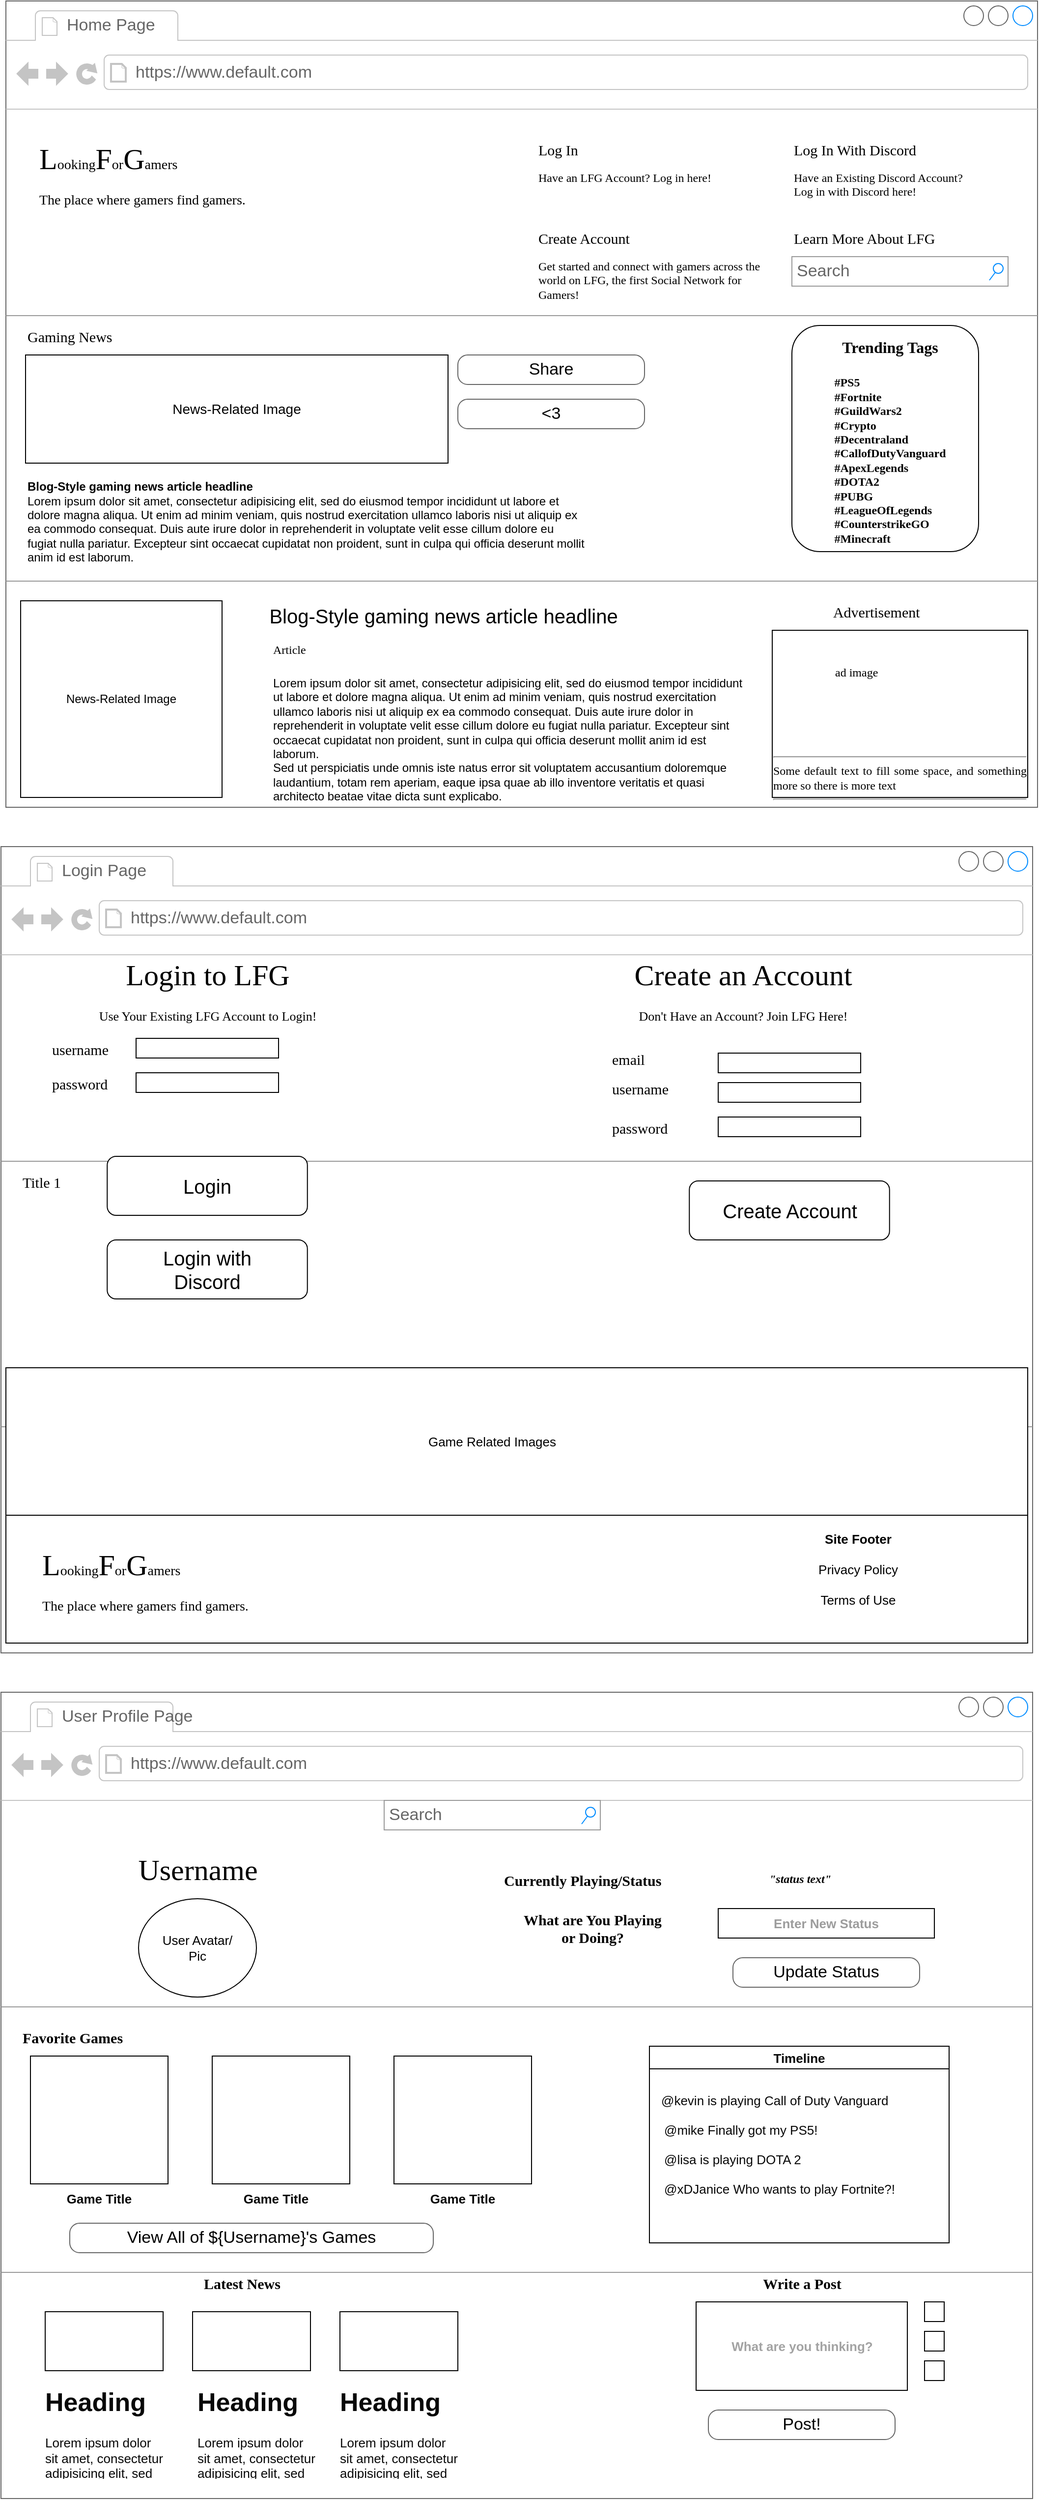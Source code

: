 <mxfile version="16.2.6" type="github">
  <diagram name="Page-1" id="2cc2dc42-3aac-f2a9-1cec-7a8b7cbee084">
    <mxGraphModel dx="1641" dy="769" grid="1" gridSize="10" guides="1" tooltips="1" connect="1" arrows="1" fold="1" page="1" pageScale="1" pageWidth="1100" pageHeight="850" background="#ffffff" math="0" shadow="0">
      <root>
        <mxCell id="0" />
        <mxCell id="1" parent="0" />
        <mxCell id="7026571954dc6520-1" value="" style="strokeWidth=1;shadow=0;dashed=0;align=center;html=1;shape=mxgraph.mockup.containers.browserWindow;rSize=0;strokeColor=#666666;mainText=,;recursiveResize=0;rounded=0;labelBackgroundColor=none;fontFamily=Verdana;fontSize=12" parent="1" vertex="1">
          <mxGeometry x="30" y="20" width="1050" height="820" as="geometry" />
        </mxCell>
        <mxCell id="7026571954dc6520-2" value="Home Page" style="strokeWidth=1;shadow=0;dashed=0;align=center;html=1;shape=mxgraph.mockup.containers.anchor;fontSize=17;fontColor=#666666;align=left;" parent="7026571954dc6520-1" vertex="1">
          <mxGeometry x="60" y="12" width="110" height="26" as="geometry" />
        </mxCell>
        <mxCell id="7026571954dc6520-3" value="https://www.default.com" style="strokeWidth=1;shadow=0;dashed=0;align=center;html=1;shape=mxgraph.mockup.containers.anchor;rSize=0;fontSize=17;fontColor=#666666;align=left;" parent="7026571954dc6520-1" vertex="1">
          <mxGeometry x="130" y="60" width="250" height="26" as="geometry" />
        </mxCell>
        <mxCell id="7026571954dc6520-4" value="L&lt;font style=&quot;font-size: 14px&quot;&gt;ooking&lt;/font&gt;F&lt;font style=&quot;font-size: 14px&quot;&gt;or&lt;/font&gt;G&lt;font style=&quot;font-size: 14px&quot;&gt;amers&lt;br&gt;The place where gamers find gamers.&lt;br&gt;&lt;/font&gt;" style="text;html=1;points=[];align=left;verticalAlign=top;spacingTop=-4;fontSize=30;fontFamily=Verdana" parent="7026571954dc6520-1" vertex="1">
          <mxGeometry x="32" y="140" width="340" height="50" as="geometry" />
        </mxCell>
        <mxCell id="7026571954dc6520-6" value="Log In" style="text;html=1;points=[];align=left;verticalAlign=top;spacingTop=-4;fontSize=15;fontFamily=Verdana" parent="7026571954dc6520-1" vertex="1">
          <mxGeometry x="540" y="140" width="170" height="30" as="geometry" />
        </mxCell>
        <mxCell id="7026571954dc6520-7" value="Have an LFG Account? Log in here!" style="text;html=1;points=[];align=left;verticalAlign=top;spacingTop=-4;fontSize=12;fontFamily=Verdana;whiteSpace=wrap;" parent="7026571954dc6520-1" vertex="1">
          <mxGeometry x="540" y="170" width="240" height="40" as="geometry" />
        </mxCell>
        <mxCell id="7026571954dc6520-8" value="Create Account" style="text;html=1;points=[];align=left;verticalAlign=top;spacingTop=-4;fontSize=15;fontFamily=Verdana" parent="7026571954dc6520-1" vertex="1">
          <mxGeometry x="540" y="230" width="170" height="30" as="geometry" />
        </mxCell>
        <mxCell id="7026571954dc6520-9" value="Get started and connect with gamers across the world on LFG, the first Social Network for Gamers!" style="text;html=1;points=[];align=left;verticalAlign=top;spacingTop=-4;fontSize=12;fontFamily=Verdana;whiteSpace=wrap;" parent="7026571954dc6520-1" vertex="1">
          <mxGeometry x="540" y="260" width="240" height="50" as="geometry" />
        </mxCell>
        <mxCell id="7026571954dc6520-10" value="Log In With Discord" style="text;html=1;points=[];align=left;verticalAlign=top;spacingTop=-4;fontSize=15;fontFamily=Verdana" parent="7026571954dc6520-1" vertex="1">
          <mxGeometry x="800" y="140" width="170" height="30" as="geometry" />
        </mxCell>
        <mxCell id="7026571954dc6520-11" value="Have an Existing Discord Account?&lt;br&gt;Log in with Discord here!" style="text;html=1;points=[];align=left;verticalAlign=top;spacingTop=-4;fontSize=12;fontFamily=Verdana;whiteSpace=wrap;" parent="7026571954dc6520-1" vertex="1">
          <mxGeometry x="800" y="170" width="240" height="40" as="geometry" />
        </mxCell>
        <mxCell id="7026571954dc6520-12" value="Learn More About LFG" style="text;html=1;points=[];align=left;verticalAlign=top;spacingTop=-4;fontSize=15;fontFamily=Verdana" parent="7026571954dc6520-1" vertex="1">
          <mxGeometry x="800" y="230" width="170" height="30" as="geometry" />
        </mxCell>
        <mxCell id="7026571954dc6520-14" value="Search" style="strokeWidth=1;shadow=0;dashed=0;align=center;html=1;shape=mxgraph.mockup.forms.searchBox;strokeColor=#999999;mainText=;strokeColor2=#008cff;fontColor=#666666;fontSize=17;align=left;spacingLeft=3;rounded=0;labelBackgroundColor=none;" parent="7026571954dc6520-1" vertex="1">
          <mxGeometry x="800" y="260" width="220" height="30" as="geometry" />
        </mxCell>
        <mxCell id="7026571954dc6520-15" value="" style="verticalLabelPosition=bottom;shadow=0;dashed=0;align=center;html=1;verticalAlign=top;strokeWidth=1;shape=mxgraph.mockup.markup.line;strokeColor=#999999;rounded=0;labelBackgroundColor=none;fillColor=#ffffff;fontFamily=Verdana;fontSize=12;fontColor=#000000;" parent="7026571954dc6520-1" vertex="1">
          <mxGeometry y="310" width="1050" height="20" as="geometry" />
        </mxCell>
        <mxCell id="7026571954dc6520-16" value="Gaming News" style="text;html=1;points=[];align=left;verticalAlign=top;spacingTop=-4;fontSize=15;fontFamily=Verdana" parent="7026571954dc6520-1" vertex="1">
          <mxGeometry x="20" y="330" width="170" height="30" as="geometry" />
        </mxCell>
        <mxCell id="7026571954dc6520-17" value="&lt;br&gt;&lt;br&gt;&lt;br&gt;&lt;br&gt;&lt;br&gt;&lt;br&gt;&lt;br&gt;&lt;br&gt;&lt;b&gt;Blog-Style gaming news article headline&lt;br&gt;&lt;/b&gt;Lorem ipsum dolor sit amet, consectetur adipisicing elit, sed do eiusmod tempor incididunt ut labore et dolore magna aliqua. Ut enim ad minim veniam, quis nostrud exercitation ullamco laboris nisi ut aliquip ex ea commodo consequat. Duis aute irure dolor in reprehenderit in voluptate velit esse cillum dolore eu fugiat nulla pariatur. Excepteur sint occaecat cupidatat non proident, sunt in culpa qui officia deserunt mollit anim id est laborum." style="text;spacingTop=-5;whiteSpace=wrap;html=1;align=left;fontSize=12;fontFamily=Helvetica;fillColor=none;strokeColor=none;rounded=0;shadow=1;labelBackgroundColor=none;" parent="7026571954dc6520-1" vertex="1">
          <mxGeometry x="20" y="370" width="570" height="240" as="geometry" />
        </mxCell>
        <mxCell id="7026571954dc6520-18" value="Share" style="strokeWidth=1;shadow=0;dashed=0;align=center;html=1;shape=mxgraph.mockup.buttons.button;strokeColor=#666666;mainText=;buttonStyle=round;fontSize=17;fontStyle=0;fillColor=none;whiteSpace=wrap;rounded=0;labelBackgroundColor=none;" parent="7026571954dc6520-1" vertex="1">
          <mxGeometry x="460" y="360" width="190" height="30" as="geometry" />
        </mxCell>
        <mxCell id="7026571954dc6520-19" value="&amp;lt;3" style="strokeWidth=1;shadow=0;dashed=0;align=center;html=1;shape=mxgraph.mockup.buttons.button;strokeColor=#666666;mainText=;buttonStyle=round;fontSize=17;fontStyle=0;fillColor=none;whiteSpace=wrap;rounded=0;labelBackgroundColor=none;" parent="7026571954dc6520-1" vertex="1">
          <mxGeometry x="460" y="405" width="190" height="30" as="geometry" />
        </mxCell>
        <mxCell id="7026571954dc6520-20" value="&lt;div style=&quot;font-size: 16px&quot;&gt;&lt;b&gt;&lt;font style=&quot;font-size: 16px&quot;&gt;Trending Tags&lt;/font&gt;&lt;/b&gt;&lt;/div&gt;&lt;div style=&quot;font-size: 16px&quot;&gt;&lt;b&gt;&lt;font style=&quot;font-size: 16px&quot;&gt;&lt;br&gt;&lt;/font&gt;&lt;/b&gt;&lt;/div&gt;&lt;div style=&quot;text-align: justify&quot;&gt;&lt;b&gt;&lt;font style=&quot;font-size: 12px&quot;&gt;#PS5&lt;/font&gt;&lt;/b&gt;&lt;/div&gt;&lt;div style=&quot;text-align: justify&quot;&gt;&lt;b&gt;&lt;font style=&quot;font-size: 12px&quot;&gt;#Fortnite&lt;/font&gt;&lt;/b&gt;&lt;/div&gt;&lt;div style=&quot;text-align: justify&quot;&gt;&lt;b&gt;&lt;font style=&quot;font-size: 12px&quot;&gt;#GuildWars2&lt;/font&gt;&lt;/b&gt;&lt;/div&gt;&lt;div style=&quot;text-align: justify&quot;&gt;&lt;b&gt;&lt;font style=&quot;font-size: 12px&quot;&gt;#Crypto&lt;/font&gt;&lt;/b&gt;&lt;/div&gt;&lt;div style=&quot;text-align: justify&quot;&gt;&lt;b&gt;&lt;font style=&quot;font-size: 12px&quot;&gt;#Decentraland&lt;/font&gt;&lt;/b&gt;&lt;/div&gt;&lt;div style=&quot;text-align: justify&quot;&gt;&lt;b&gt;&lt;font style=&quot;font-size: 12px&quot;&gt;#CallofDutyVanguard&lt;/font&gt;&lt;/b&gt;&lt;/div&gt;&lt;div style=&quot;text-align: justify&quot;&gt;&lt;b&gt;&lt;font style=&quot;font-size: 12px&quot;&gt;#ApexLegends&lt;/font&gt;&lt;/b&gt;&lt;/div&gt;&lt;div style=&quot;text-align: justify&quot;&gt;&lt;b&gt;&lt;font style=&quot;font-size: 12px&quot;&gt;#DOTA2&lt;/font&gt;&lt;/b&gt;&lt;/div&gt;&lt;div style=&quot;text-align: justify&quot;&gt;&lt;b&gt;&lt;font style=&quot;font-size: 12px&quot;&gt;#PUBG&lt;/font&gt;&lt;/b&gt;&lt;/div&gt;&lt;div style=&quot;text-align: justify&quot;&gt;&lt;b&gt;&lt;font style=&quot;font-size: 12px&quot;&gt;#LeagueOfLegends&lt;/font&gt;&lt;/b&gt;&lt;/div&gt;&lt;div style=&quot;text-align: justify&quot;&gt;&lt;b&gt;&lt;font style=&quot;font-size: 12px&quot;&gt;#CounterstrikeGO&lt;/font&gt;&lt;/b&gt;&lt;/div&gt;&lt;div style=&quot;text-align: justify&quot;&gt;&lt;b&gt;&lt;font style=&quot;font-size: 12px&quot;&gt;#Minecraft&lt;/font&gt;&lt;/b&gt;&lt;/div&gt;&lt;div style=&quot;text-align: justify&quot;&gt;&lt;b&gt;&lt;br&gt;&lt;/b&gt;&lt;/div&gt;" style="text;html=1;points=[];align=center;verticalAlign=top;spacingTop=-4;fontSize=12;fontFamily=Verdana;whiteSpace=wrap;" parent="7026571954dc6520-1" vertex="1">
          <mxGeometry x="780" y="340" width="240" height="40" as="geometry" />
        </mxCell>
        <mxCell id="7026571954dc6520-21" value="" style="verticalLabelPosition=bottom;shadow=0;dashed=0;align=center;html=1;verticalAlign=top;strokeWidth=1;shape=mxgraph.mockup.markup.line;strokeColor=#999999;rounded=0;labelBackgroundColor=none;fillColor=#ffffff;fontFamily=Verdana;fontSize=12;fontColor=#000000;" parent="7026571954dc6520-1" vertex="1">
          <mxGeometry y="580" width="1050" height="20" as="geometry" />
        </mxCell>
        <mxCell id="7026571954dc6520-22" value="" style="verticalLabelPosition=bottom;shadow=0;dashed=0;align=center;html=1;verticalAlign=top;strokeWidth=1;shape=mxgraph.mockup.graphics.simpleIcon;strokeColor=#999999;fillColor=#ffffff;rounded=0;labelBackgroundColor=none;fontFamily=Verdana;fontSize=12;fontColor=#000000;" parent="7026571954dc6520-1" vertex="1">
          <mxGeometry x="15" y="610" width="200" height="200" as="geometry" />
        </mxCell>
        <mxCell id="7026571954dc6520-32" value="&amp;nbsp; &amp;nbsp; &amp;nbsp; &amp;nbsp; &amp;nbsp; &amp;nbsp;Advertisement" style="text;html=1;points=[];align=center;verticalAlign=top;spacingTop=-4;fontSize=15;fontFamily=Verdana" parent="7026571954dc6520-1" vertex="1">
          <mxGeometry x="780" y="610" width="170" height="30" as="geometry" />
        </mxCell>
        <mxCell id="7026571954dc6520-33" value="&lt;div style=&quot;text-align: justify&quot;&gt;&lt;br&gt;&lt;/div&gt;&lt;div style=&quot;text-align: justify&quot;&gt;&lt;br&gt;&lt;/div&gt;&lt;div style=&quot;text-align: justify&quot;&gt;&amp;nbsp; &amp;nbsp; &amp;nbsp; &amp;nbsp; &amp;nbsp; &amp;nbsp; &amp;nbsp; &amp;nbsp; &amp;nbsp; &amp;nbsp; &amp;nbsp;ad image&lt;/div&gt;&lt;div style=&quot;text-align: justify&quot;&gt;&lt;br&gt;&lt;/div&gt;&lt;div style=&quot;text-align: justify&quot;&gt;&lt;br&gt;&lt;/div&gt;&lt;div style=&quot;text-align: justify&quot;&gt;&lt;br&gt;&lt;/div&gt;&lt;div style=&quot;text-align: justify&quot;&gt;&lt;br&gt;&lt;/div&gt;&lt;div style=&quot;text-align: justify&quot;&gt;&lt;br&gt;&lt;/div&gt;&lt;hr id=&quot;null&quot; style=&quot;text-align: justify&quot;&gt;&lt;span&gt;&lt;div style=&quot;text-align: justify&quot;&gt;&lt;span&gt;Some default text to fill some space, and&amp;nbsp;&lt;/span&gt;&lt;span&gt;something more so there is more text&lt;/span&gt;&lt;/div&gt;&lt;/span&gt;&lt;hr id=&quot;null&quot; style=&quot;text-align: left&quot;&gt;" style="whiteSpace=wrap;html=1;rounded=0;shadow=0;labelBackgroundColor=none;strokeWidth=1;fontFamily=Verdana;fontSize=12;align=center;verticalAlign=top;" parent="7026571954dc6520-1" vertex="1">
          <mxGeometry x="780" y="640" width="260" height="170" as="geometry" />
        </mxCell>
        <mxCell id="7026571954dc6520-34" value="Article" style="text;html=1;points=[];align=left;verticalAlign=top;spacingTop=-4;fontSize=12;fontFamily=Verdana;whiteSpace=wrap;" parent="7026571954dc6520-1" vertex="1">
          <mxGeometry x="270" y="650" width="470" height="40" as="geometry" />
        </mxCell>
        <mxCell id="tTyJ2uABb6z969umZ8tP-50" value="" style="rounded=1;whiteSpace=wrap;html=1;fontSize=12;fillColor=none;" vertex="1" parent="7026571954dc6520-1">
          <mxGeometry x="800" y="330" width="190" height="230" as="geometry" />
        </mxCell>
        <mxCell id="tTyJ2uABb6z969umZ8tP-51" value="News-Related Image" style="rounded=0;whiteSpace=wrap;html=1;fontSize=12;fillColor=default;" vertex="1" parent="7026571954dc6520-1">
          <mxGeometry x="15" y="610" width="205" height="200" as="geometry" />
        </mxCell>
        <mxCell id="tTyJ2uABb6z969umZ8tP-52" value="&lt;font style=&quot;font-size: 20px&quot;&gt;Blog-Style gaming news article headline&lt;/font&gt;" style="text;html=1;resizable=0;autosize=1;align=center;verticalAlign=middle;points=[];fillColor=none;strokeColor=none;rounded=0;fontSize=12;" vertex="1" parent="7026571954dc6520-1">
          <mxGeometry x="260" y="615" width="370" height="20" as="geometry" />
        </mxCell>
        <mxCell id="7026571954dc6520-36" value="Lorem ipsum dolor sit amet, consectetur adipisicing elit, sed do eiusmod tempor incididunt ut labore et dolore magna aliqua. Ut enim ad minim veniam, quis nostrud exercitation ullamco laboris nisi ut aliquip ex ea commodo consequat. Duis aute irure dolor in reprehenderit in voluptate velit esse cillum dolore eu fugiat nulla pariatur. Excepteur sint occaecat cupidatat non proident, sunt in culpa qui officia deserunt mollit anim id est laborum.&lt;br&gt;Sed ut perspiciatis unde omnis iste natus error sit voluptatem accusantium doloremque laudantium, totam rem aperiam, eaque ipsa quae ab illo inventore veritatis et quasi architecto beatae vitae dicta sunt explicabo.&amp;nbsp;" style="text;spacingTop=-5;whiteSpace=wrap;html=1;align=left;fontSize=12;fontFamily=Helvetica;fillColor=none;strokeColor=none;rounded=0;shadow=1;labelBackgroundColor=none;" parent="1" vertex="1">
          <mxGeometry x="300" y="705" width="490" height="125" as="geometry" />
        </mxCell>
        <mxCell id="tTyJ2uABb6z969umZ8tP-1" value="" style="strokeWidth=1;shadow=0;dashed=0;align=center;html=1;shape=mxgraph.mockup.containers.browserWindow;rSize=0;strokeColor=#666666;mainText=,;recursiveResize=0;rounded=0;labelBackgroundColor=none;fontFamily=Verdana;fontSize=12" vertex="1" parent="1">
          <mxGeometry x="25" y="880" width="1050" height="820" as="geometry" />
        </mxCell>
        <mxCell id="tTyJ2uABb6z969umZ8tP-2" value="Login Page" style="strokeWidth=1;shadow=0;dashed=0;align=center;html=1;shape=mxgraph.mockup.containers.anchor;fontSize=17;fontColor=#666666;align=left;" vertex="1" parent="tTyJ2uABb6z969umZ8tP-1">
          <mxGeometry x="60" y="12" width="110" height="26" as="geometry" />
        </mxCell>
        <mxCell id="tTyJ2uABb6z969umZ8tP-3" value="https://www.default.com" style="strokeWidth=1;shadow=0;dashed=0;align=center;html=1;shape=mxgraph.mockup.containers.anchor;rSize=0;fontSize=17;fontColor=#666666;align=left;" vertex="1" parent="tTyJ2uABb6z969umZ8tP-1">
          <mxGeometry x="130" y="60" width="250" height="26" as="geometry" />
        </mxCell>
        <mxCell id="tTyJ2uABb6z969umZ8tP-4" value="Login to LFG&lt;br&gt;&lt;font style=&quot;font-size: 13px&quot;&gt;Use Your Existing LFG Account to Login!&lt;/font&gt;" style="text;html=1;points=[];align=center;verticalAlign=top;spacingTop=-4;fontSize=30;fontFamily=Verdana" vertex="1" parent="tTyJ2uABb6z969umZ8tP-1">
          <mxGeometry x="40" y="110" width="340" height="50" as="geometry" />
        </mxCell>
        <mxCell id="tTyJ2uABb6z969umZ8tP-7" value="username" style="text;html=1;points=[];align=left;verticalAlign=top;spacingTop=-4;fontSize=15;fontFamily=Verdana" vertex="1" parent="tTyJ2uABb6z969umZ8tP-1">
          <mxGeometry x="50" y="195" width="80" height="30" as="geometry" />
        </mxCell>
        <mxCell id="tTyJ2uABb6z969umZ8tP-9" value="password" style="text;html=1;points=[];align=left;verticalAlign=top;spacingTop=-4;fontSize=15;fontFamily=Verdana" vertex="1" parent="tTyJ2uABb6z969umZ8tP-1">
          <mxGeometry x="50" y="230" width="170" height="30" as="geometry" />
        </mxCell>
        <mxCell id="tTyJ2uABb6z969umZ8tP-11" value="email" style="text;html=1;points=[];align=left;verticalAlign=top;spacingTop=-4;fontSize=15;fontFamily=Verdana" vertex="1" parent="tTyJ2uABb6z969umZ8tP-1">
          <mxGeometry x="620" y="205" width="50" height="30" as="geometry" />
        </mxCell>
        <mxCell id="tTyJ2uABb6z969umZ8tP-13" value="" style="verticalLabelPosition=bottom;shadow=0;dashed=0;align=center;html=1;verticalAlign=top;strokeWidth=1;shape=mxgraph.mockup.markup.line;strokeColor=#999999;rounded=0;labelBackgroundColor=none;fillColor=#ffffff;fontFamily=Verdana;fontSize=12;fontColor=#000000;" vertex="1" parent="tTyJ2uABb6z969umZ8tP-1">
          <mxGeometry y="310" width="1050" height="20" as="geometry" />
        </mxCell>
        <mxCell id="tTyJ2uABb6z969umZ8tP-14" value="Title 1" style="text;html=1;points=[];align=left;verticalAlign=top;spacingTop=-4;fontSize=15;fontFamily=Verdana" vertex="1" parent="tTyJ2uABb6z969umZ8tP-1">
          <mxGeometry x="20" y="330" width="170" height="30" as="geometry" />
        </mxCell>
        <mxCell id="tTyJ2uABb6z969umZ8tP-19" value="" style="verticalLabelPosition=bottom;shadow=0;dashed=0;align=center;html=1;verticalAlign=top;strokeWidth=1;shape=mxgraph.mockup.markup.line;strokeColor=#999999;rounded=0;labelBackgroundColor=none;fillColor=#ffffff;fontFamily=Verdana;fontSize=12;fontColor=#000000;" vertex="1" parent="tTyJ2uABb6z969umZ8tP-1">
          <mxGeometry y="580" width="1050" height="20" as="geometry" />
        </mxCell>
        <mxCell id="tTyJ2uABb6z969umZ8tP-100" value="Login with&lt;br&gt;Discord" style="rounded=1;whiteSpace=wrap;html=1;fontSize=20;fillColor=default;" vertex="1" parent="tTyJ2uABb6z969umZ8tP-1">
          <mxGeometry x="108.12" y="400" width="203.75" height="60" as="geometry" />
        </mxCell>
        <mxCell id="tTyJ2uABb6z969umZ8tP-101" value="Login" style="rounded=1;whiteSpace=wrap;html=1;fontSize=20;fillColor=default;" vertex="1" parent="tTyJ2uABb6z969umZ8tP-1">
          <mxGeometry x="108.13" y="315" width="203.75" height="60" as="geometry" />
        </mxCell>
        <mxCell id="tTyJ2uABb6z969umZ8tP-53" value="" style="rounded=0;whiteSpace=wrap;html=1;fontSize=20;fillColor=default;" vertex="1" parent="tTyJ2uABb6z969umZ8tP-1">
          <mxGeometry x="137.5" y="195" width="145" height="20" as="geometry" />
        </mxCell>
        <mxCell id="tTyJ2uABb6z969umZ8tP-102" value="Create an Account&lt;br&gt;&lt;font style=&quot;font-size: 13px&quot;&gt;Don&#39;t Have an Account? Join LFG Here!&lt;/font&gt;" style="text;html=1;points=[];align=center;verticalAlign=top;spacingTop=-4;fontSize=30;fontFamily=Verdana" vertex="1" parent="tTyJ2uABb6z969umZ8tP-1">
          <mxGeometry x="585" y="110" width="340" height="50" as="geometry" />
        </mxCell>
        <mxCell id="tTyJ2uABb6z969umZ8tP-103" value="username" style="text;html=1;points=[];align=left;verticalAlign=top;spacingTop=-4;fontSize=15;fontFamily=Verdana" vertex="1" parent="tTyJ2uABb6z969umZ8tP-1">
          <mxGeometry x="620" y="235" width="50" height="30" as="geometry" />
        </mxCell>
        <mxCell id="tTyJ2uABb6z969umZ8tP-107" value="password" style="text;html=1;points=[];align=left;verticalAlign=top;spacingTop=-4;fontSize=15;fontFamily=Verdana" vertex="1" parent="tTyJ2uABb6z969umZ8tP-1">
          <mxGeometry x="620" y="275" width="50" height="30" as="geometry" />
        </mxCell>
        <mxCell id="tTyJ2uABb6z969umZ8tP-108" value="" style="rounded=0;whiteSpace=wrap;html=1;fontSize=20;fillColor=default;" vertex="1" parent="tTyJ2uABb6z969umZ8tP-1">
          <mxGeometry x="137.5" y="230" width="145" height="20" as="geometry" />
        </mxCell>
        <mxCell id="tTyJ2uABb6z969umZ8tP-109" value="" style="rounded=0;whiteSpace=wrap;html=1;fontSize=20;fillColor=default;" vertex="1" parent="tTyJ2uABb6z969umZ8tP-1">
          <mxGeometry x="730" y="210" width="145" height="20" as="geometry" />
        </mxCell>
        <mxCell id="tTyJ2uABb6z969umZ8tP-110" value="" style="rounded=0;whiteSpace=wrap;html=1;fontSize=20;fillColor=default;" vertex="1" parent="tTyJ2uABb6z969umZ8tP-1">
          <mxGeometry x="730" y="240" width="145" height="20" as="geometry" />
        </mxCell>
        <mxCell id="tTyJ2uABb6z969umZ8tP-111" value="" style="rounded=0;whiteSpace=wrap;html=1;fontSize=20;fillColor=default;" vertex="1" parent="tTyJ2uABb6z969umZ8tP-1">
          <mxGeometry x="730" y="275" width="145" height="20" as="geometry" />
        </mxCell>
        <mxCell id="tTyJ2uABb6z969umZ8tP-112" value="Create Account" style="rounded=1;whiteSpace=wrap;html=1;fontSize=20;fillColor=default;" vertex="1" parent="tTyJ2uABb6z969umZ8tP-1">
          <mxGeometry x="700.62" y="340" width="203.75" height="60" as="geometry" />
        </mxCell>
        <mxCell id="tTyJ2uABb6z969umZ8tP-116" value="" style="rounded=0;whiteSpace=wrap;html=1;fontSize=13;fillColor=default;" vertex="1" parent="tTyJ2uABb6z969umZ8tP-1">
          <mxGeometry x="5" y="660" width="1040" height="150" as="geometry" />
        </mxCell>
        <mxCell id="tTyJ2uABb6z969umZ8tP-117" value="L&lt;font style=&quot;font-size: 14px&quot;&gt;ooking&lt;/font&gt;F&lt;font style=&quot;font-size: 14px&quot;&gt;or&lt;/font&gt;G&lt;font style=&quot;font-size: 14px&quot;&gt;amers&lt;br&gt;The place where gamers find gamers.&lt;br&gt;&lt;/font&gt;" style="text;html=1;points=[];align=left;verticalAlign=top;spacingTop=-4;fontSize=30;fontFamily=Verdana" vertex="1" parent="tTyJ2uABb6z969umZ8tP-1">
          <mxGeometry x="39.99" y="710" width="340" height="50" as="geometry" />
        </mxCell>
        <mxCell id="tTyJ2uABb6z969umZ8tP-119" value="&lt;b&gt;Site Footer&lt;/b&gt;&lt;br&gt;&lt;br&gt;Privacy Policy&lt;br&gt;&lt;br&gt;Terms of Use" style="text;html=1;strokeColor=none;fillColor=none;align=center;verticalAlign=middle;whiteSpace=wrap;rounded=0;fontSize=13;" vertex="1" parent="tTyJ2uABb6z969umZ8tP-1">
          <mxGeometry x="820" y="720" width="105" height="30" as="geometry" />
        </mxCell>
        <mxCell id="tTyJ2uABb6z969umZ8tP-25" value="&lt;div style=&quot;text-align: left&quot;&gt;&lt;span style=&quot;white-space: pre&quot;&gt;	&lt;/span&gt;&lt;span style=&quot;white-space: pre&quot;&gt;	&lt;/span&gt;&lt;span style=&quot;white-space: pre&quot;&gt;	&lt;/span&gt;&lt;span style=&quot;white-space: pre&quot;&gt;	&lt;/span&gt;&lt;span style=&quot;white-space: pre&quot;&gt;	&lt;/span&gt;&lt;span style=&quot;white-space: pre&quot;&gt;	&lt;/span&gt;&lt;span style=&quot;white-space: pre&quot;&gt;	&lt;/span&gt;&lt;span style=&quot;white-space: pre&quot;&gt;	&lt;/span&gt;&lt;span style=&quot;white-space: pre&quot;&gt;	&lt;/span&gt;&lt;/div&gt;" style="strokeWidth=1;shadow=0;dashed=0;align=center;html=1;shape=mxgraph.mockup.containers.browserWindow;rSize=0;strokeColor=#666666;mainText=,;recursiveResize=0;rounded=0;labelBackgroundColor=none;fontFamily=Verdana;fontSize=12" vertex="1" parent="1">
          <mxGeometry x="25" y="1740" width="1050" height="820" as="geometry" />
        </mxCell>
        <mxCell id="tTyJ2uABb6z969umZ8tP-26" value="User Profile Page" style="strokeWidth=1;shadow=0;dashed=0;align=center;html=1;shape=mxgraph.mockup.containers.anchor;fontSize=17;fontColor=#666666;align=left;" vertex="1" parent="tTyJ2uABb6z969umZ8tP-25">
          <mxGeometry x="60" y="12" width="110" height="26" as="geometry" />
        </mxCell>
        <mxCell id="tTyJ2uABb6z969umZ8tP-27" value="https://www.default.com" style="strokeWidth=1;shadow=0;dashed=0;align=center;html=1;shape=mxgraph.mockup.containers.anchor;rSize=0;fontSize=17;fontColor=#666666;align=left;" vertex="1" parent="tTyJ2uABb6z969umZ8tP-25">
          <mxGeometry x="130" y="60" width="250" height="26" as="geometry" />
        </mxCell>
        <mxCell id="tTyJ2uABb6z969umZ8tP-28" value="Username" style="text;html=1;points=[];align=center;verticalAlign=top;spacingTop=-4;fontSize=30;fontFamily=Verdana" vertex="1" parent="tTyJ2uABb6z969umZ8tP-25">
          <mxGeometry x="30" y="160" width="340" height="50" as="geometry" />
        </mxCell>
        <mxCell id="tTyJ2uABb6z969umZ8tP-29" value="&lt;b&gt;Currently Playing/Status&lt;/b&gt;" style="text;html=1;points=[];align=left;verticalAlign=top;spacingTop=-4;fontSize=15;fontFamily=Verdana" vertex="1" parent="tTyJ2uABb6z969umZ8tP-25">
          <mxGeometry x="510" y="180" width="170" height="30" as="geometry" />
        </mxCell>
        <mxCell id="tTyJ2uABb6z969umZ8tP-34" value="&lt;b&gt;&lt;i&gt;&quot;status text&quot;&lt;/i&gt;&lt;/b&gt;" style="text;html=1;points=[];align=left;verticalAlign=top;spacingTop=-4;fontSize=12;fontFamily=Verdana;whiteSpace=wrap;" vertex="1" parent="tTyJ2uABb6z969umZ8tP-25">
          <mxGeometry x="780" y="180" width="240" height="40" as="geometry" />
        </mxCell>
        <mxCell id="tTyJ2uABb6z969umZ8tP-36" value="Search" style="strokeWidth=1;shadow=0;dashed=0;align=center;html=1;shape=mxgraph.mockup.forms.searchBox;strokeColor=#999999;mainText=;strokeColor2=#008cff;fontColor=#666666;fontSize=17;align=left;spacingLeft=3;rounded=0;labelBackgroundColor=none;" vertex="1" parent="tTyJ2uABb6z969umZ8tP-25">
          <mxGeometry x="390" y="110" width="220" height="30" as="geometry" />
        </mxCell>
        <mxCell id="tTyJ2uABb6z969umZ8tP-37" value="" style="verticalLabelPosition=bottom;shadow=0;dashed=0;align=center;html=1;verticalAlign=top;strokeWidth=1;shape=mxgraph.mockup.markup.line;strokeColor=#999999;rounded=0;labelBackgroundColor=none;fillColor=#ffffff;fontFamily=Verdana;fontSize=12;fontColor=#000000;" vertex="1" parent="tTyJ2uABb6z969umZ8tP-25">
          <mxGeometry y="310" width="1050" height="20" as="geometry" />
        </mxCell>
        <mxCell id="tTyJ2uABb6z969umZ8tP-38" value="&lt;b&gt;Favorite Games&lt;/b&gt;" style="text;html=1;points=[];align=left;verticalAlign=top;spacingTop=-4;fontSize=15;fontFamily=Verdana" vertex="1" parent="tTyJ2uABb6z969umZ8tP-25">
          <mxGeometry x="20" y="340" width="170" height="30" as="geometry" />
        </mxCell>
        <mxCell id="tTyJ2uABb6z969umZ8tP-40" value="Update Status" style="strokeWidth=1;shadow=0;dashed=0;align=center;html=1;shape=mxgraph.mockup.buttons.button;strokeColor=#666666;mainText=;buttonStyle=round;fontSize=17;fontStyle=0;fillColor=none;whiteSpace=wrap;rounded=0;labelBackgroundColor=none;" vertex="1" parent="tTyJ2uABb6z969umZ8tP-25">
          <mxGeometry x="745" y="270" width="190" height="30" as="geometry" />
        </mxCell>
        <mxCell id="tTyJ2uABb6z969umZ8tP-43" value="" style="verticalLabelPosition=bottom;shadow=0;dashed=0;align=center;html=1;verticalAlign=top;strokeWidth=1;shape=mxgraph.mockup.markup.line;strokeColor=#999999;rounded=0;labelBackgroundColor=none;fillColor=#ffffff;fontFamily=Verdana;fontSize=12;fontColor=#000000;" vertex="1" parent="tTyJ2uABb6z969umZ8tP-25">
          <mxGeometry y="580" width="1050" height="20" as="geometry" />
        </mxCell>
        <mxCell id="tTyJ2uABb6z969umZ8tP-45" value="&lt;b&gt;Latest News&lt;/b&gt;" style="text;html=1;points=[];align=center;verticalAlign=top;spacingTop=-4;fontSize=15;fontFamily=Verdana" vertex="1" parent="tTyJ2uABb6z969umZ8tP-25">
          <mxGeometry x="160" y="590" width="170" height="30" as="geometry" />
        </mxCell>
        <mxCell id="tTyJ2uABb6z969umZ8tP-46" value="&lt;b&gt;Write a Post&lt;/b&gt;" style="text;html=1;points=[];align=center;verticalAlign=top;spacingTop=-4;fontSize=15;fontFamily=Verdana" vertex="1" parent="tTyJ2uABb6z969umZ8tP-25">
          <mxGeometry x="730" y="590" width="170" height="30" as="geometry" />
        </mxCell>
        <mxCell id="tTyJ2uABb6z969umZ8tP-120" value="User Avatar/&lt;br&gt;Pic" style="ellipse;whiteSpace=wrap;html=1;fontSize=13;fillColor=default;" vertex="1" parent="tTyJ2uABb6z969umZ8tP-25">
          <mxGeometry x="140" y="210" width="120" height="100" as="geometry" />
        </mxCell>
        <mxCell id="tTyJ2uABb6z969umZ8tP-121" value="&lt;font color=&quot;#9c9c9c&quot;&gt;&lt;b&gt;Enter New Status&lt;/b&gt;&lt;/font&gt;" style="rounded=0;whiteSpace=wrap;html=1;fontSize=13;fillColor=default;" vertex="1" parent="tTyJ2uABb6z969umZ8tP-25">
          <mxGeometry x="730" y="220" width="220" height="30" as="geometry" />
        </mxCell>
        <mxCell id="tTyJ2uABb6z969umZ8tP-122" value="&lt;div style=&quot;text-align: center&quot;&gt;&lt;b&gt;What are You Playing&lt;/b&gt;&lt;/div&gt;&lt;b&gt;&lt;div style=&quot;text-align: center&quot;&gt;&lt;b&gt;or Doing?&lt;/b&gt;&lt;/div&gt;&lt;/b&gt;" style="text;html=1;points=[];align=left;verticalAlign=top;spacingTop=-4;fontSize=15;fontFamily=Verdana" vertex="1" parent="tTyJ2uABb6z969umZ8tP-25">
          <mxGeometry x="530" y="220" width="170" height="30" as="geometry" />
        </mxCell>
        <mxCell id="tTyJ2uABb6z969umZ8tP-123" value="" style="rounded=0;whiteSpace=wrap;html=1;fontSize=13;fontColor=#9C9C9C;fillColor=default;" vertex="1" parent="tTyJ2uABb6z969umZ8tP-25">
          <mxGeometry x="30" y="370" width="140" height="130" as="geometry" />
        </mxCell>
        <mxCell id="tTyJ2uABb6z969umZ8tP-124" value="" style="rounded=0;whiteSpace=wrap;html=1;fontSize=13;fontColor=#9C9C9C;fillColor=default;" vertex="1" parent="tTyJ2uABb6z969umZ8tP-25">
          <mxGeometry x="215" y="370" width="140" height="130" as="geometry" />
        </mxCell>
        <mxCell id="tTyJ2uABb6z969umZ8tP-125" value="" style="rounded=0;whiteSpace=wrap;html=1;fontSize=13;fontColor=#9C9C9C;fillColor=default;" vertex="1" parent="tTyJ2uABb6z969umZ8tP-25">
          <mxGeometry x="400" y="370" width="140" height="130" as="geometry" />
        </mxCell>
        <mxCell id="tTyJ2uABb6z969umZ8tP-126" value="&lt;font color=&quot;#080808&quot;&gt;&lt;b&gt;Game Title&lt;/b&gt;&lt;/font&gt;" style="text;html=1;strokeColor=none;fillColor=none;align=center;verticalAlign=middle;whiteSpace=wrap;rounded=0;fontSize=13;fontColor=#9C9C9C;" vertex="1" parent="tTyJ2uABb6z969umZ8tP-25">
          <mxGeometry x="50" y="500" width="100" height="30" as="geometry" />
        </mxCell>
        <mxCell id="tTyJ2uABb6z969umZ8tP-127" value="&lt;font color=&quot;#080808&quot;&gt;&lt;b&gt;Game Title&lt;/b&gt;&lt;/font&gt;" style="text;html=1;strokeColor=none;fillColor=none;align=center;verticalAlign=middle;whiteSpace=wrap;rounded=0;fontSize=13;fontColor=#9C9C9C;" vertex="1" parent="tTyJ2uABb6z969umZ8tP-25">
          <mxGeometry x="230" y="500" width="100" height="30" as="geometry" />
        </mxCell>
        <mxCell id="tTyJ2uABb6z969umZ8tP-128" value="&lt;font color=&quot;#080808&quot;&gt;&lt;b&gt;Game Title&lt;/b&gt;&lt;/font&gt;" style="text;html=1;strokeColor=none;fillColor=none;align=center;verticalAlign=middle;whiteSpace=wrap;rounded=0;fontSize=13;fontColor=#9C9C9C;" vertex="1" parent="tTyJ2uABb6z969umZ8tP-25">
          <mxGeometry x="420" y="500" width="100" height="30" as="geometry" />
        </mxCell>
        <mxCell id="tTyJ2uABb6z969umZ8tP-129" value="View All of ${Username}&#39;s Games" style="strokeWidth=1;shadow=0;dashed=0;align=center;html=1;shape=mxgraph.mockup.buttons.button;strokeColor=#666666;mainText=;buttonStyle=round;fontSize=17;fontStyle=0;fillColor=none;whiteSpace=wrap;rounded=0;labelBackgroundColor=none;" vertex="1" parent="tTyJ2uABb6z969umZ8tP-25">
          <mxGeometry x="70" y="540" width="370" height="30" as="geometry" />
        </mxCell>
        <mxCell id="tTyJ2uABb6z969umZ8tP-130" value="Timeline" style="swimlane;fontSize=13;fontColor=#080808;fillColor=default;" vertex="1" parent="tTyJ2uABb6z969umZ8tP-25">
          <mxGeometry x="660" y="360" width="305" height="200" as="geometry" />
        </mxCell>
        <mxCell id="tTyJ2uABb6z969umZ8tP-131" value="&lt;p style=&quot;line-height: 0.7&quot;&gt;@kevin is playing Call of Duty Vanguard&lt;/p&gt;" style="text;html=1;strokeColor=none;fillColor=none;align=left;verticalAlign=middle;whiteSpace=wrap;rounded=0;fontSize=13;fontColor=#080808;" vertex="1" parent="tTyJ2uABb6z969umZ8tP-130">
          <mxGeometry x="10" y="40" width="280" height="30" as="geometry" />
        </mxCell>
        <mxCell id="tTyJ2uABb6z969umZ8tP-132" value="&lt;p style=&quot;line-height: 0.7&quot;&gt;@mike Finally got my PS5!&lt;/p&gt;" style="text;html=1;strokeColor=none;fillColor=none;align=left;verticalAlign=middle;whiteSpace=wrap;rounded=0;fontSize=13;fontColor=#080808;" vertex="1" parent="tTyJ2uABb6z969umZ8tP-130">
          <mxGeometry x="12.5" y="70" width="280" height="30" as="geometry" />
        </mxCell>
        <mxCell id="tTyJ2uABb6z969umZ8tP-133" value="&lt;p style=&quot;line-height: 0.7&quot;&gt;@lisa is playing DOTA 2&lt;/p&gt;" style="text;html=1;strokeColor=none;fillColor=none;align=left;verticalAlign=middle;whiteSpace=wrap;rounded=0;fontSize=13;fontColor=#080808;" vertex="1" parent="tTyJ2uABb6z969umZ8tP-130">
          <mxGeometry x="12.5" y="100" width="280" height="30" as="geometry" />
        </mxCell>
        <mxCell id="tTyJ2uABb6z969umZ8tP-134" value="&lt;p style=&quot;line-height: 0.7&quot;&gt;@xDJanice Who wants to play Fortnite?!&lt;/p&gt;" style="text;html=1;strokeColor=none;fillColor=none;align=left;verticalAlign=middle;whiteSpace=wrap;rounded=0;fontSize=13;fontColor=#080808;" vertex="1" parent="tTyJ2uABb6z969umZ8tP-130">
          <mxGeometry x="12.5" y="130" width="280" height="30" as="geometry" />
        </mxCell>
        <mxCell id="tTyJ2uABb6z969umZ8tP-136" value="&lt;font color=&quot;#a3a3a3&quot;&gt;&lt;b&gt;What are you thinking?&lt;/b&gt;&lt;/font&gt;" style="rounded=0;whiteSpace=wrap;html=1;fontSize=13;fontColor=#080808;fillColor=default;" vertex="1" parent="tTyJ2uABb6z969umZ8tP-25">
          <mxGeometry x="707.5" y="620" width="215" height="90" as="geometry" />
        </mxCell>
        <mxCell id="tTyJ2uABb6z969umZ8tP-137" value="" style="rounded=0;whiteSpace=wrap;html=1;fontSize=13;fontColor=#080808;fillColor=default;" vertex="1" parent="tTyJ2uABb6z969umZ8tP-25">
          <mxGeometry x="940" y="620" width="20" height="20" as="geometry" />
        </mxCell>
        <mxCell id="tTyJ2uABb6z969umZ8tP-138" value="" style="rounded=0;whiteSpace=wrap;html=1;fontSize=13;fontColor=#080808;fillColor=default;" vertex="1" parent="tTyJ2uABb6z969umZ8tP-25">
          <mxGeometry x="940" y="650" width="20" height="20" as="geometry" />
        </mxCell>
        <mxCell id="tTyJ2uABb6z969umZ8tP-139" value="" style="rounded=0;whiteSpace=wrap;html=1;fontSize=13;fontColor=#080808;fillColor=default;" vertex="1" parent="tTyJ2uABb6z969umZ8tP-25">
          <mxGeometry x="940" y="680" width="20" height="20" as="geometry" />
        </mxCell>
        <mxCell id="tTyJ2uABb6z969umZ8tP-140" value="Post!" style="strokeWidth=1;shadow=0;dashed=0;align=center;html=1;shape=mxgraph.mockup.buttons.button;strokeColor=#666666;mainText=;buttonStyle=round;fontSize=17;fontStyle=0;fillColor=none;whiteSpace=wrap;rounded=0;labelBackgroundColor=none;" vertex="1" parent="tTyJ2uABb6z969umZ8tP-25">
          <mxGeometry x="720" y="730" width="190" height="30" as="geometry" />
        </mxCell>
        <mxCell id="tTyJ2uABb6z969umZ8tP-141" value="" style="rounded=0;whiteSpace=wrap;html=1;fontSize=13;fontColor=#080808;fillColor=default;" vertex="1" parent="tTyJ2uABb6z969umZ8tP-25">
          <mxGeometry x="45" y="630" width="120" height="60" as="geometry" />
        </mxCell>
        <mxCell id="tTyJ2uABb6z969umZ8tP-142" value="" style="rounded=0;whiteSpace=wrap;html=1;fontSize=13;fontColor=#080808;fillColor=default;" vertex="1" parent="tTyJ2uABb6z969umZ8tP-25">
          <mxGeometry x="195" y="630" width="120" height="60" as="geometry" />
        </mxCell>
        <mxCell id="tTyJ2uABb6z969umZ8tP-143" value="" style="rounded=0;whiteSpace=wrap;html=1;fontSize=13;fontColor=#080808;fillColor=default;" vertex="1" parent="tTyJ2uABb6z969umZ8tP-25">
          <mxGeometry x="345" y="630" width="120" height="60" as="geometry" />
        </mxCell>
        <mxCell id="tTyJ2uABb6z969umZ8tP-144" value="&lt;h1&gt;Heading&lt;/h1&gt;&lt;p&gt;Lorem ipsum dolor sit amet, consectetur adipisicing elit, sed do eiusmod tempor incididunt ut labore et dolore magna aliqua.&lt;/p&gt;" style="text;html=1;strokeColor=none;fillColor=none;spacing=5;spacingTop=-20;whiteSpace=wrap;overflow=hidden;rounded=0;fontSize=13;fontColor=#080808;" vertex="1" parent="tTyJ2uABb6z969umZ8tP-25">
          <mxGeometry x="40" y="700" width="130" height="100" as="geometry" />
        </mxCell>
        <mxCell id="tTyJ2uABb6z969umZ8tP-145" value="&lt;h1&gt;Heading&lt;/h1&gt;&lt;p&gt;Lorem ipsum dolor sit amet, consectetur adipisicing elit, sed do eiusmod tempor incididunt ut labore et dolore magna aliqua.&lt;/p&gt;" style="text;html=1;strokeColor=none;fillColor=none;spacing=5;spacingTop=-20;whiteSpace=wrap;overflow=hidden;rounded=0;fontSize=13;fontColor=#080808;" vertex="1" parent="tTyJ2uABb6z969umZ8tP-25">
          <mxGeometry x="195" y="700" width="130" height="100" as="geometry" />
        </mxCell>
        <mxCell id="tTyJ2uABb6z969umZ8tP-146" value="&lt;h1&gt;Heading&lt;/h1&gt;&lt;p&gt;Lorem ipsum dolor sit amet, consectetur adipisicing elit, sed do eiusmod tempor incididunt ut labore et dolore magna aliqua.&lt;/p&gt;" style="text;html=1;strokeColor=none;fillColor=none;spacing=5;spacingTop=-20;whiteSpace=wrap;overflow=hidden;rounded=0;fontSize=13;fontColor=#080808;" vertex="1" parent="tTyJ2uABb6z969umZ8tP-25">
          <mxGeometry x="340" y="700" width="130" height="100" as="geometry" />
        </mxCell>
        <mxCell id="tTyJ2uABb6z969umZ8tP-49" value="News-Related Image" style="rounded=0;whiteSpace=wrap;html=1;fontSize=14;" vertex="1" parent="1">
          <mxGeometry x="50" y="380" width="430" height="110" as="geometry" />
        </mxCell>
        <mxCell id="tTyJ2uABb6z969umZ8tP-114" value="" style="rounded=0;whiteSpace=wrap;html=1;fontSize=13;fillColor=default;" vertex="1" parent="1">
          <mxGeometry x="30" y="1410" width="1040" height="150" as="geometry" />
        </mxCell>
        <mxCell id="tTyJ2uABb6z969umZ8tP-115" value="Game Related Images" style="text;html=1;strokeColor=none;fillColor=none;align=center;verticalAlign=middle;whiteSpace=wrap;rounded=0;fontSize=13;" vertex="1" parent="1">
          <mxGeometry x="400" y="1470" width="250" height="30" as="geometry" />
        </mxCell>
      </root>
    </mxGraphModel>
  </diagram>
</mxfile>
